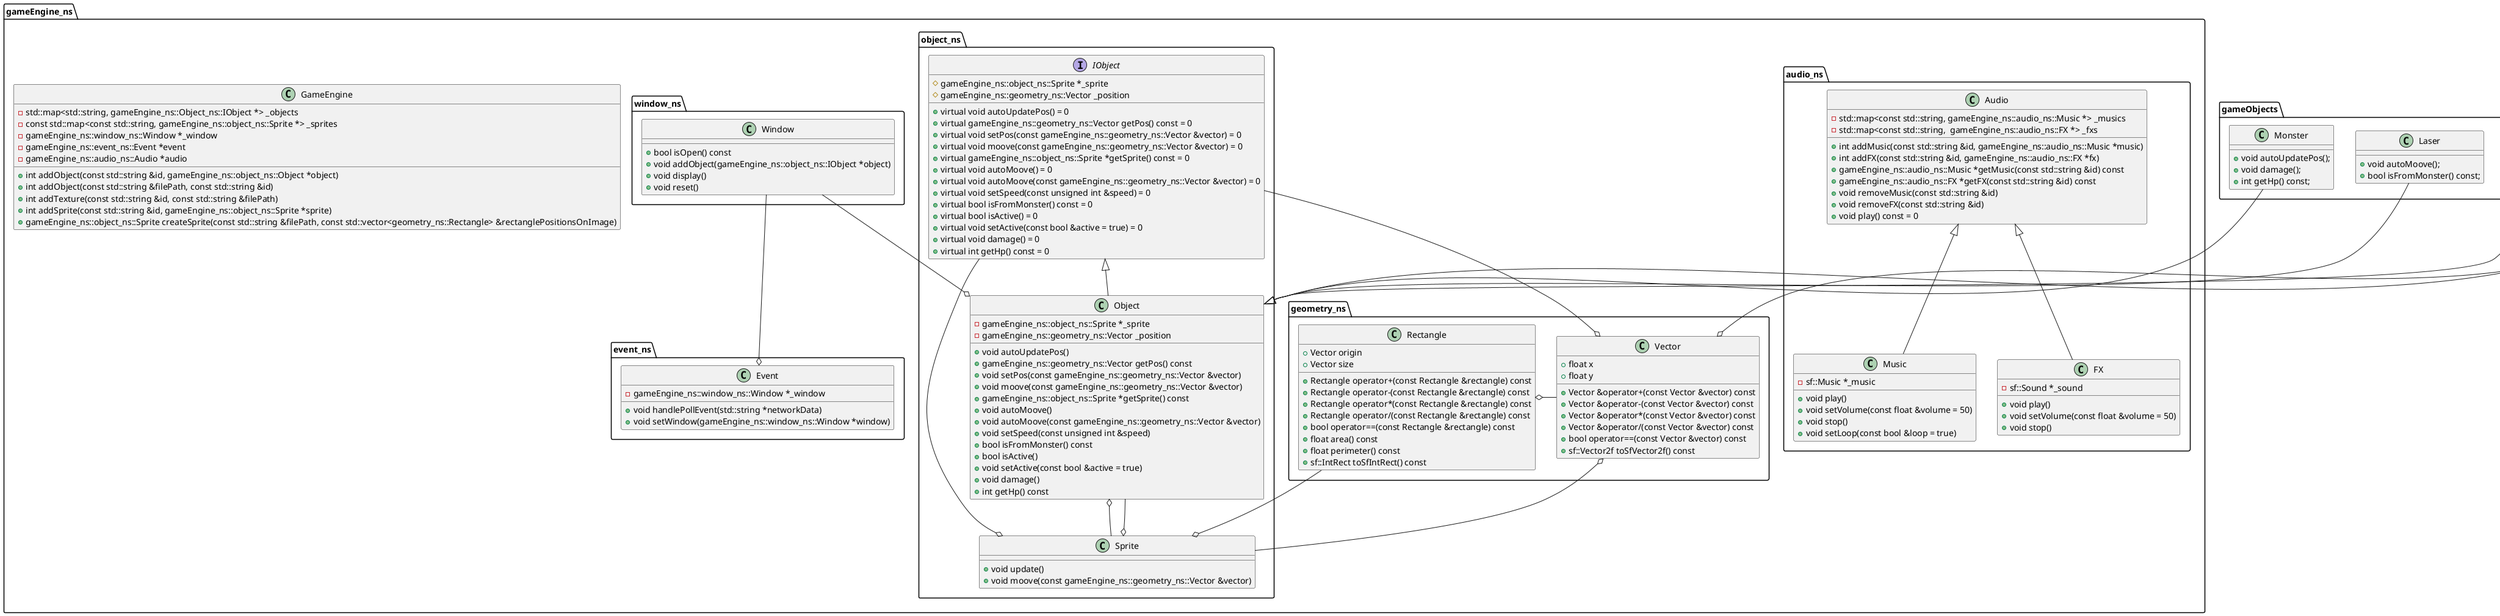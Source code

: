 @startuml R-Type Diagramm Class

package Server {

    class ClientServerSide {
       + boost::asio::ip::udp _endpoint
    }

    GameContainer --o ClientServerSide
    class GameContainer  {
        - void _moovePlayer(const int &playerNb)
        - void _shootPlayer(const int &playerNb)
        - std::chrono::time_point<std::chrono::high_resolution_clock> _spawnChrono
        - std::chrono::time_point<std::chrono::high_resolution_clock> _mooveChrono
        - std::chrono::time_point<std::chrono::high_resolution_clock> _monsterShootChrono

        + void update(const int &playerNb = 0)
        + void push_newclient(boost::asio::ip::udp::endpoint)
        + std::vector<ClientServerSide *> clients
        + gameEngine_ns::GameEngine *gameEngine
        + void updateGameObjects(const int &playerNb)
    }    

    Server --o GameContainer
    class Server {
        - udp::socket _socket
        - udp::endpoint _client_endpoint

        + std::vector<GameContainer *> gameContainers
    }
}

namespace Client {

    class Network {
        + udp::socket *socket
        + udp::resolver *resolver
        + udp::endpoint server_endpoint
        + gameEngine_ns::GameEngine *gameEngine
    }

}



namespace gameEngine_ns {


    class GameEngine {
        - std::map<std::string, gameEngine_ns::Object_ns::IObject *> _objects
        - const std::map<const std::string, gameEngine_ns::object_ns::Sprite *> _sprites
        - gameEngine_ns::window_ns::Window *_window
        - gameEngine_ns::event_ns::Event *event
        - gameEngine_ns::audio_ns::Audio *audio

    
        + int addObject(const std::string &id, gameEngine_ns::object_ns::Object *object)
        + int addObject(const std::string &filePath, const std::string &id)
        + int addTexture(const std::string &id, const std::string &filePath)
        + int addSprite(const std::string &id, gameEngine_ns::object_ns::Sprite *sprite)
        + gameEngine_ns::object_ns::Sprite createSprite(const std::string &filePath, const std::vector<geometry_ns::Rectangle> &rectanglePositionsOnImage)        
    }    
    
    namespace event_ns {
        class Event {
            - gameEngine_ns::window_ns::Window *_window

            + void handlePollEvent(std::string *networkData)
            + void setWindow(gameEngine_ns::window_ns::Window *window)
        }
    }

    namespace audio_ns {

        Audio <|-down- gameEngine_ns.audio_ns.Music
        Audio <|-down- gameEngine_ns.audio_ns.FX
        class Audio {
            - std::map<const std::string, gameEngine_ns::audio_ns::Music *> _musics
            - std::map<const std::string,  gameEngine_ns::audio_ns::FX *> _fxs
            
            + int addMusic(const std::string &id, gameEngine_ns::audio_ns::Music *music)
            + int addFX(const std::string &id, gameEngine_ns::audio_ns::FX *fx)
            + gameEngine_ns::audio_ns::Music *getMusic(const std::string &id) const
            + gameEngine_ns::audio_ns::FX *getFX(const std::string &id) const
            + void removeMusic(const std::string &id)
            + void removeFX(const std::string &id)
            + void play() const = 0
        }


        class FX {
            - sf::Sound *_sound
            
            + void play()
            + void setVolume(const float &volume = 50)
            + void stop()
        }

        class Music {
            - sf::Music *_music
            
            + void play()
            + void setVolume(const float &volume = 50)
            + void stop()
            + void setLoop(const bool &loop = true)
        }
    }

    namespace object_ns {

        class Sprite {
            + void update()
            + void moove(const gameEngine_ns::geometry_ns::Vector &vector)
        }

        gameEngine_ns.object_ns.Object o-down- gameEngine_ns.object_ns.Sprite
        gameEngine_ns.object_ns.Object --o gameEngine_ns.object_ns.Sprite
        class Object {
            - gameEngine_ns::object_ns::Sprite *_sprite
            - gameEngine_ns::geometry_ns::Vector _position
            
            + void autoUpdatePos()
            + gameEngine_ns::geometry_ns::Vector getPos() const
            + void setPos(const gameEngine_ns::geometry_ns::Vector &vector)
            + void moove(const gameEngine_ns::geometry_ns::Vector &vector)
            + gameEngine_ns::object_ns::Sprite *getSprite() const
            + void autoMoove()
            + void autoMoove(const gameEngine_ns::geometry_ns::Vector &vector)
            + void setSpeed(const unsigned int &speed)
            + bool isFromMonster() const
            + bool isActive()
            + void setActive(const bool &active = true)
            + void damage()
            + int getHp() const
        }

        gameEngine_ns.object_ns.IObject <|-- gameEngine_ns.object_ns.Object
        gameEngine_ns.object_ns.IObject --o gameEngine_ns.object_ns.Sprite
        interface IObject {
            + virtual void autoUpdatePos() = 0
            + virtual gameEngine_ns::geometry_ns::Vector getPos() const = 0
            + virtual void setPos(const gameEngine_ns::geometry_ns::Vector &vector) = 0
            + virtual void moove(const gameEngine_ns::geometry_ns::Vector &vector) = 0
            + virtual gameEngine_ns::object_ns::Sprite *getSprite() const = 0
            + virtual void autoMoove() = 0
            + virtual void autoMoove(const gameEngine_ns::geometry_ns::Vector &vector) = 0
            + virtual void setSpeed(const unsigned int &speed) = 0
            + virtual bool isFromMonster() const = 0
            + virtual bool isActive() = 0
            + virtual void setActive(const bool &active = true) = 0
            + virtual void damage() = 0
            + virtual int getHp() const = 0

            # gameEngine_ns::object_ns::Sprite *_sprite
            # gameEngine_ns::geometry_ns::Vector _position
        }
    }
          
    namespace geometry_ns {
        gameEngine_ns.geometry_ns.Vector -left-o Rectangle
        gameEngine_ns.object_ns.IObject --o Vector
        gameEngine_ns.object_ns.Sprite --o Vector
        class Vector {
            + float x
            + float y

            + Vector &operator+(const Vector &vector) const
            + Vector &operator-(const Vector &vector) const
            + Vector &operator*(const Vector &vector) const
            + Vector &operator/(const Vector &vector) const
            + bool operator==(const Vector &vector) const
            + sf::Vector2f toSfVector2f() const            
        }

        gameEngine_ns.geometry_ns.Rectangle --o gameEngine_ns.object_ns.Sprite
        class Rectangle {
            + Vector origin
            + Vector size

            + Rectangle operator+(const Rectangle &rectangle) const
            + Rectangle operator-(const Rectangle &rectangle) const
            + Rectangle operator*(const Rectangle &rectangle) const
            + Rectangle operator/(const Rectangle &rectangle) const
            + bool operator==(const Rectangle &rectangle) const
            + float area() const
            + float perimeter() const
            + sf::IntRect toSfIntRect() const
        }
    }

    namespace window_ns {
        gameEngine_ns.window_ns.Window --o gameEngine_ns.object_ns.Object
        Window --o gameEngine_ns.event_ns.Event
        class Window {
            + bool isOpen() const
            + void addObject(gameEngine_ns::object_ns::IObject *object)
            + void display()
            + void reset()
        }
    }
}

namespace gameObjects {
    gameObjects.Laser --|> gameEngine_ns.object_ns.Object
    class Laser {
        + void autoMoove();
        + bool isFromMonster() const;
    }
    gameObjects.Monster --|> gameEngine_ns.object_ns.Object
    class Monster {
        + void autoUpdatePos();
        + void damage();
        + int getHp() const;
    }
    gameObjects.Parallax --|> gameEngine_ns.object_ns.Object
    gameObjects.Parallax --o gameEngine_ns.geometry_ns.Vector
    class Parallax {
        void autoMoove();
        void autoMoove(const gameEngine_ns::geometry_ns::Vector &vector);
        void setSpeed(const unsigned int &speed);
    }
    gameObjects.Player --|> gameEngine_ns.object_ns.Object
    class Player {

    }
}

@enduml
